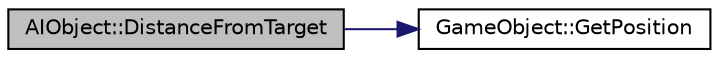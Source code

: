 digraph "AIObject::DistanceFromTarget"
{
  edge [fontname="Helvetica",fontsize="10",labelfontname="Helvetica",labelfontsize="10"];
  node [fontname="Helvetica",fontsize="10",shape=record];
  rankdir="LR";
  Node1 [label="AIObject::DistanceFromTarget",height=0.2,width=0.4,color="black", fillcolor="grey75", style="filled" fontcolor="black"];
  Node1 -> Node2 [color="midnightblue",fontsize="10",style="solid",fontname="Helvetica"];
  Node2 [label="GameObject::GetPosition",height=0.2,width=0.4,color="black", fillcolor="white", style="filled",URL="$class_game_object.html#a345efa82c1b4d5f41100f267ee859dae",tooltip="returns position of object "];
}
